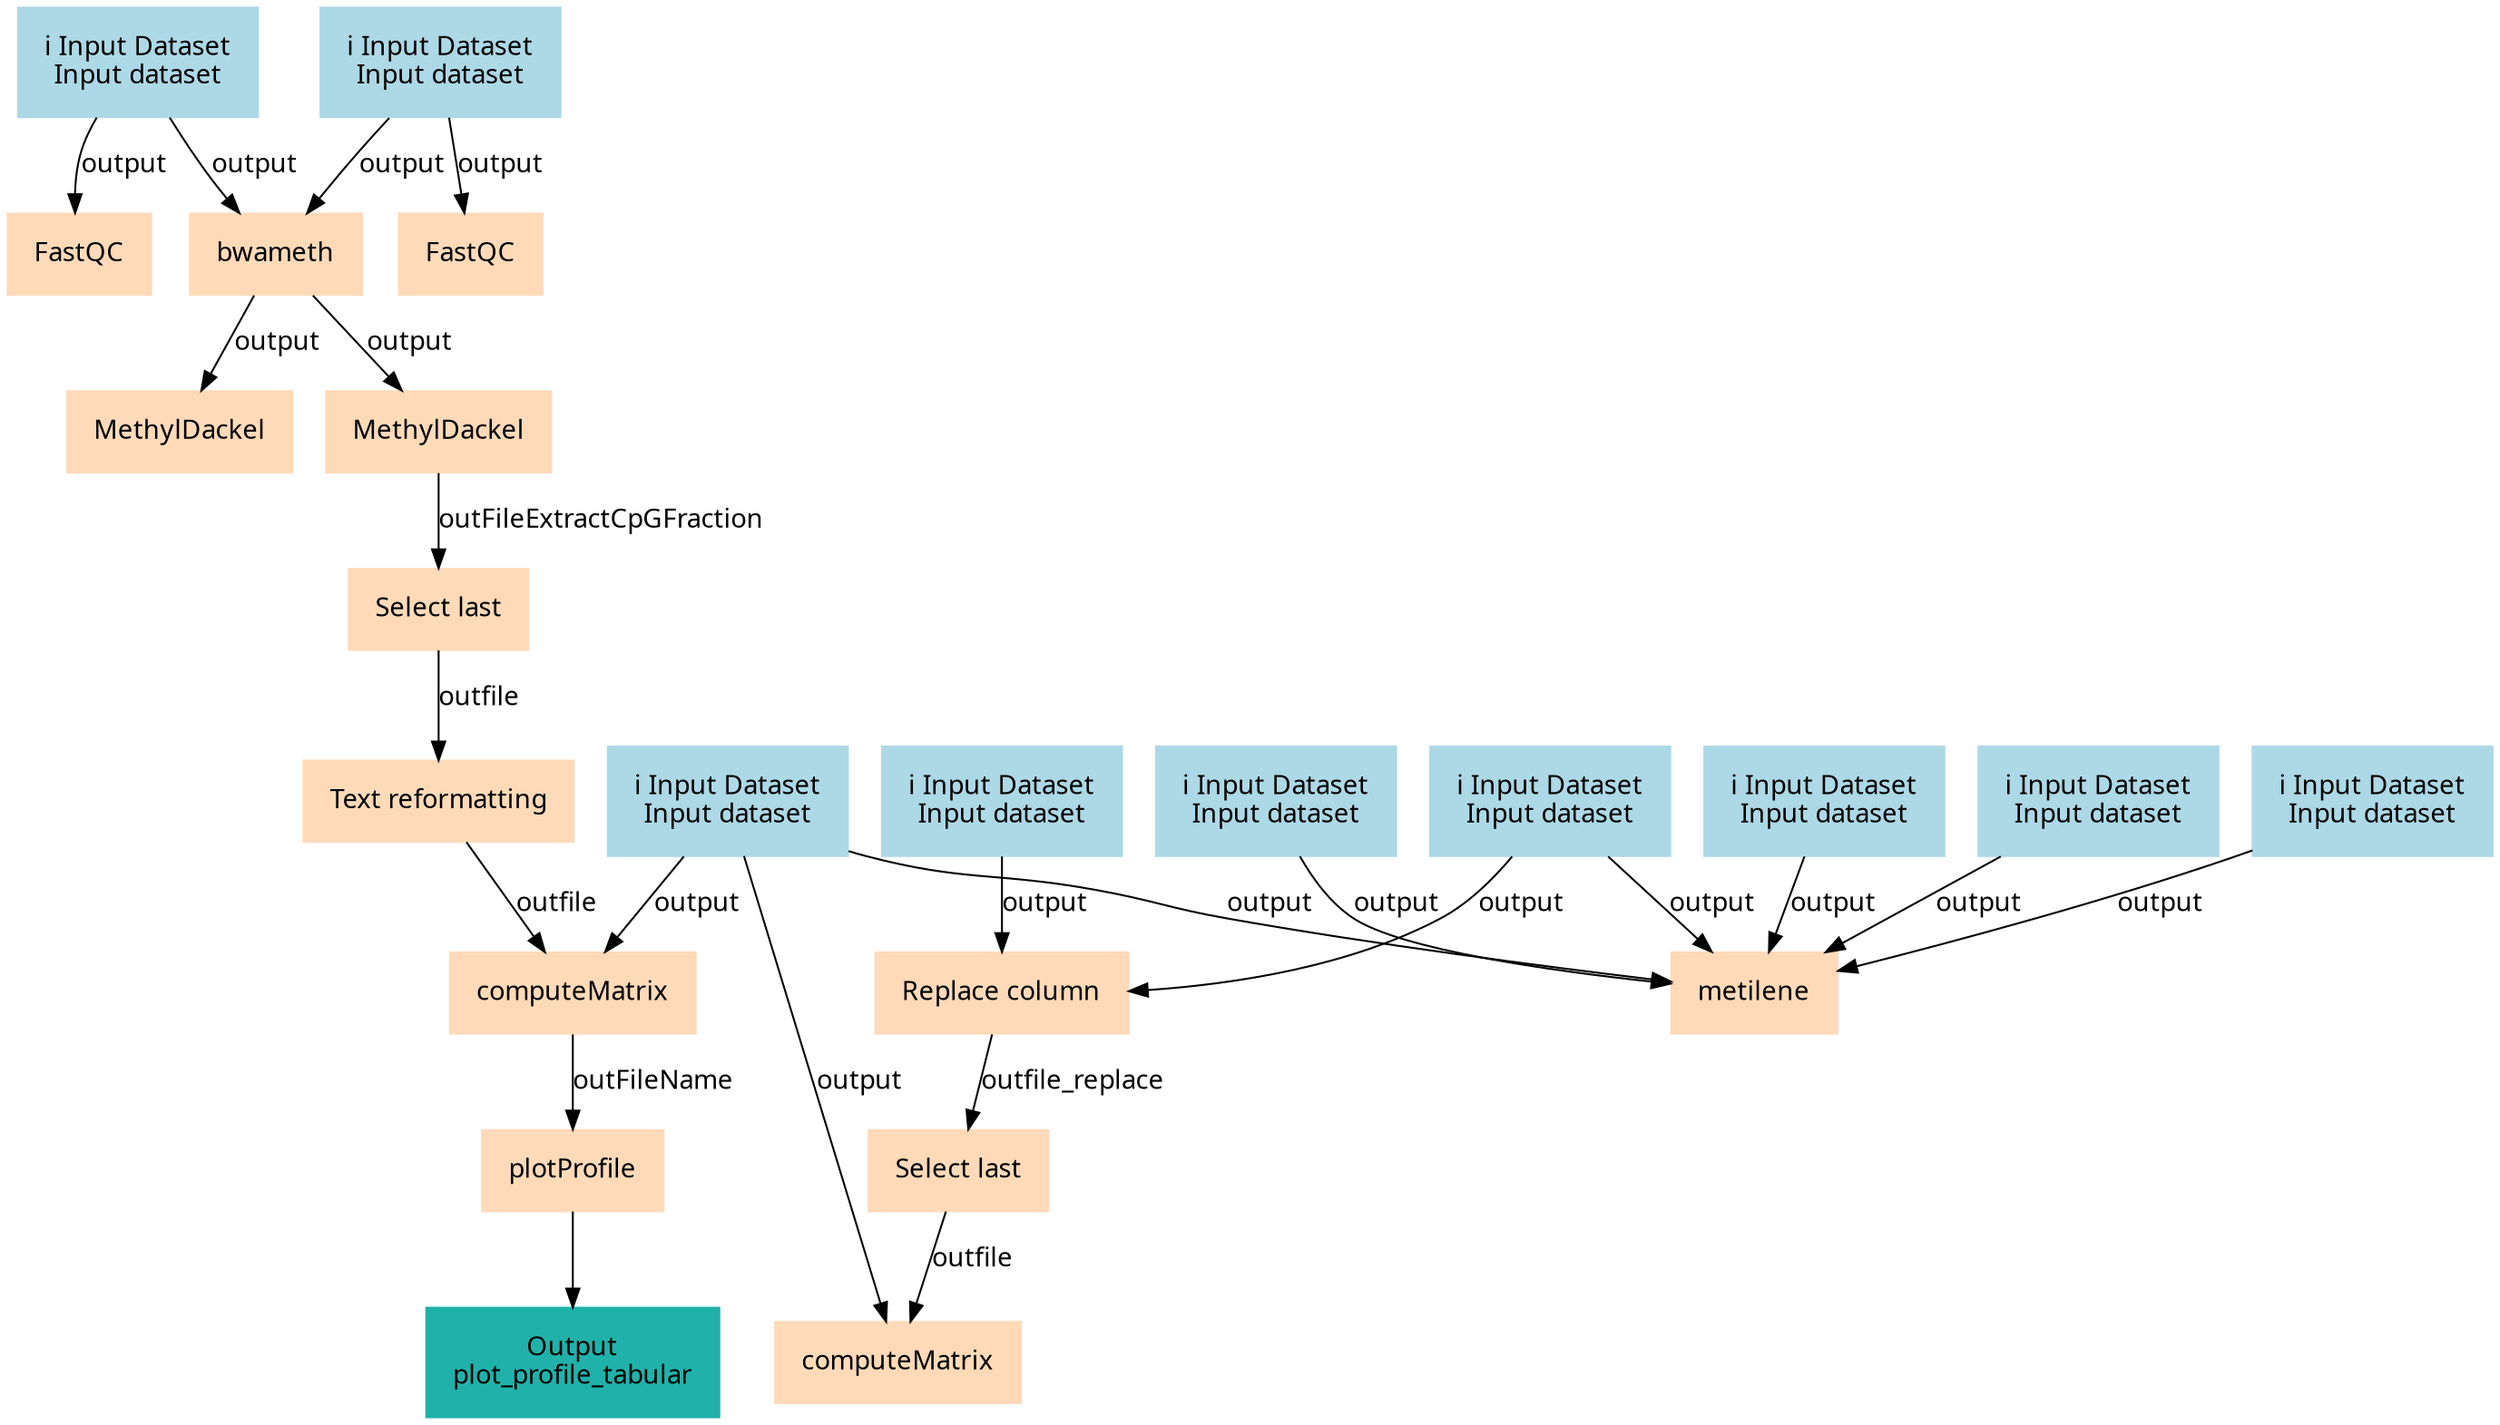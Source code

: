 digraph main {
  node [fontname="Atkinson Hyperlegible", shape=box, color=white,style=filled,color=peachpuff,margin="0.2,0.2"];
  edge [fontname="Atkinson Hyperlegible"];
  0[color=lightblue,label="ℹ️ Input Dataset\nInput dataset"]
  1[color=lightblue,label="ℹ️ Input Dataset\nInput dataset"]
  2[color=lightblue,label="ℹ️ Input Dataset\nInput dataset"]
  3[color=lightblue,label="ℹ️ Input Dataset\nInput dataset"]
  4[color=lightblue,label="ℹ️ Input Dataset\nInput dataset"]
  5[color=lightblue,label="ℹ️ Input Dataset\nInput dataset"]
  6[color=lightblue,label="ℹ️ Input Dataset\nInput dataset"]
  7[color=lightblue,label="ℹ️ Input Dataset\nInput dataset"]
  8[color=lightblue,label="ℹ️ Input Dataset\nInput dataset"]
  9[label="FastQC"]
  0 -> 9 [label="output"]
  10[label="FastQC"]
  1 -> 10 [label="output"]
  11[label="bwameth"]
  0 -> 11 [label="output"]
  1 -> 11 [label="output"]
  12[label="Replace column"]
  3 -> 12 [label="output"]
  4 -> 12 [label="output"]
  13[label="metilene"]
  2 -> 13 [label="output"]
  5 -> 13 [label="output"]
  3 -> 13 [label="output"]
  8 -> 13 [label="output"]
  7 -> 13 [label="output"]
  6 -> 13 [label="output"]
  14[label="MethylDackel"]
  11 -> 14 [label="output"]
  15[label="MethylDackel"]
  11 -> 15 [label="output"]
  16[label="Select last"]
  12 -> 16 [label="outfile_replace"]
  17[label="Select last"]
  15 -> 17 [label="outFileExtractCpGFraction"]
  18[label="computeMatrix"]
  16 -> 18 [label="outfile"]
  2 -> 18 [label="output"]
  19[label="Text reformatting"]
  17 -> 19 [label="outfile"]
  20[label="computeMatrix"]
  19 -> 20 [label="outfile"]
  2 -> 20 [label="output"]
  21[label="plotProfile"]
  20 -> 21 [label="outFileName"]
  k16500846cc4e44a0a492dddca756e89f[color=lightseagreen,label="Output\nplot_profile_tabular"]
  21 -> k16500846cc4e44a0a492dddca756e89f
}